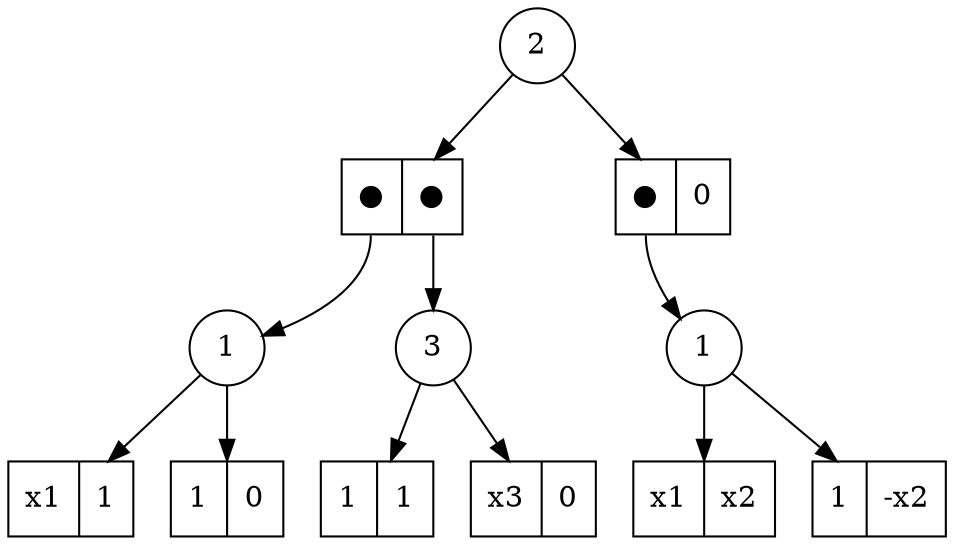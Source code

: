 digraph G {
	Dec_0_1 [shape=circle, label="2"]
	Dec_0_1 -> Dec_0_1Ele_1_1
	Dec_0_1Ele_1_1 [shape=record,label="<f0> ●|<f1> ●"]
	Dec_0_1Ele_1_1:f0 -> Dec_2_2
	Dec_2_2 [shape=circle, label="1"]
	Dec_2_2 -> Dec_2_2Ele_3_1
	Dec_2_2Ele_3_1 [shape=record,label="<f0> x1|<f1> 1"]
	Dec_2_2 -> Dec_2_2Ele_3_2
	Dec_2_2Ele_3_2 [shape=record,label="<f0> 1|<f1> 0"]
	Dec_0_1Ele_1_1:f1 -> Dec_2_1
	Dec_2_1 [shape=circle, label="3"]
	Dec_2_1 -> Dec_2_1Ele_3_1
	Dec_2_1Ele_3_1 [shape=record,label="<f0> 1|<f1> 1"]
	Dec_2_1 -> Dec_2_1Ele_3_2
	Dec_2_1Ele_3_2 [shape=record,label="<f0> x3|<f1> 0"]
	Dec_0_1 -> Dec_0_1Ele_1_2
	Dec_0_1Ele_1_2 [shape=record,label="<f0> ●|<f1> 0"]
	Dec_0_1Ele_1_2:f0 -> Dec_2_4
	Dec_2_4 [shape=circle, label="1"]
	Dec_2_4 -> Dec_2_4Ele_3_1
	Dec_2_4Ele_3_1 [shape=record,label="<f0> x1|<f1> x2"]
	Dec_2_4 -> Dec_2_4Ele_3_2
	Dec_2_4Ele_3_2 [shape=record,label="<f0> 1|<f1> -x2"]
}
